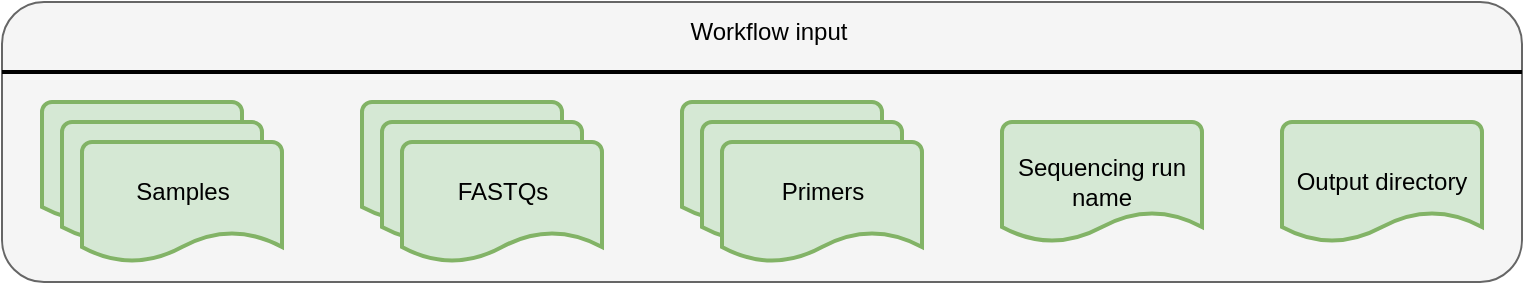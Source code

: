 <mxfile version="24.7.17">
  <diagram id="6a731a19-8d31-9384-78a2-239565b7b9f0" name="Page-1">
    <mxGraphModel dx="2074" dy="1098" grid="1" gridSize="10" guides="1" tooltips="1" connect="1" arrows="1" fold="1" page="1" pageScale="1" pageWidth="1169" pageHeight="827" background="none" math="0" shadow="0">
      <root>
        <mxCell id="0" />
        <mxCell id="1" parent="0" />
        <mxCell id="PwvHuBpC1ZCdnmNJ7vxb-147" value="" style="group" vertex="1" connectable="0" parent="1">
          <mxGeometry x="100" y="100" width="760" height="140" as="geometry" />
        </mxCell>
        <mxCell id="PwvHuBpC1ZCdnmNJ7vxb-145" value="" style="rounded=1;whiteSpace=wrap;html=1;align=center;fillColor=#f5f5f5;strokeColor=#666666;fontColor=#333333;" vertex="1" parent="PwvHuBpC1ZCdnmNJ7vxb-147">
          <mxGeometry width="760" height="140" as="geometry" />
        </mxCell>
        <mxCell id="PwvHuBpC1ZCdnmNJ7vxb-146" value="" style="endArrow=none;html=1;strokeWidth=2;rounded=0;exitX=0;exitY=0.25;exitDx=0;exitDy=0;entryX=1;entryY=0.25;entryDx=0;entryDy=0;" edge="1" parent="PwvHuBpC1ZCdnmNJ7vxb-147" source="PwvHuBpC1ZCdnmNJ7vxb-145" target="PwvHuBpC1ZCdnmNJ7vxb-145">
          <mxGeometry width="50" height="50" relative="1" as="geometry">
            <mxPoint x="1920.0" y="504.0" as="sourcePoint" />
            <mxPoint x="2120.0" y="434" as="targetPoint" />
          </mxGeometry>
        </mxCell>
        <mxCell id="PwvHuBpC1ZCdnmNJ7vxb-148" value="Workflow input" style="text;html=1;align=center;verticalAlign=middle;resizable=0;points=[];autosize=1;strokeColor=none;fillColor=none;" vertex="1" parent="PwvHuBpC1ZCdnmNJ7vxb-147">
          <mxGeometry x="332.503" width="100" height="30" as="geometry" />
        </mxCell>
        <mxCell id="PwvHuBpC1ZCdnmNJ7vxb-154" value="" style="group" vertex="1" connectable="0" parent="PwvHuBpC1ZCdnmNJ7vxb-147">
          <mxGeometry x="340" y="50" width="120" height="80" as="geometry" />
        </mxCell>
        <mxCell id="PwvHuBpC1ZCdnmNJ7vxb-155" value="" style="strokeWidth=2;html=1;shape=mxgraph.flowchart.document2;whiteSpace=wrap;size=0.25;fillColor=#d5e8d4;strokeColor=#82b366;" vertex="1" parent="PwvHuBpC1ZCdnmNJ7vxb-154">
          <mxGeometry width="100" height="60" as="geometry" />
        </mxCell>
        <mxCell id="PwvHuBpC1ZCdnmNJ7vxb-156" value="" style="strokeWidth=2;html=1;shape=mxgraph.flowchart.document2;whiteSpace=wrap;size=0.25;fillColor=#d5e8d4;strokeColor=#82b366;" vertex="1" parent="PwvHuBpC1ZCdnmNJ7vxb-154">
          <mxGeometry x="10" y="10" width="100" height="60" as="geometry" />
        </mxCell>
        <mxCell id="PwvHuBpC1ZCdnmNJ7vxb-157" value="" style="strokeWidth=2;html=1;shape=mxgraph.flowchart.document2;whiteSpace=wrap;size=0.25;fillColor=#d5e8d4;strokeColor=#82b366;" vertex="1" parent="PwvHuBpC1ZCdnmNJ7vxb-154">
          <mxGeometry x="20" y="20" width="100" height="60" as="geometry" />
        </mxCell>
        <mxCell id="PwvHuBpC1ZCdnmNJ7vxb-173" value="Primers" style="text;html=1;align=center;verticalAlign=middle;resizable=0;points=[];autosize=1;strokeColor=none;fillColor=none;" vertex="1" parent="PwvHuBpC1ZCdnmNJ7vxb-154">
          <mxGeometry x="40" y="30" width="60" height="30" as="geometry" />
        </mxCell>
        <mxCell id="PwvHuBpC1ZCdnmNJ7vxb-158" value="" style="group" vertex="1" connectable="0" parent="PwvHuBpC1ZCdnmNJ7vxb-147">
          <mxGeometry x="180" y="50" width="120" height="80" as="geometry" />
        </mxCell>
        <mxCell id="PwvHuBpC1ZCdnmNJ7vxb-159" value="" style="strokeWidth=2;html=1;shape=mxgraph.flowchart.document2;whiteSpace=wrap;size=0.25;fillColor=#d5e8d4;strokeColor=#82b366;" vertex="1" parent="PwvHuBpC1ZCdnmNJ7vxb-158">
          <mxGeometry width="100" height="60" as="geometry" />
        </mxCell>
        <mxCell id="PwvHuBpC1ZCdnmNJ7vxb-160" value="" style="strokeWidth=2;html=1;shape=mxgraph.flowchart.document2;whiteSpace=wrap;size=0.25;fillColor=#d5e8d4;strokeColor=#82b366;" vertex="1" parent="PwvHuBpC1ZCdnmNJ7vxb-158">
          <mxGeometry x="10" y="10" width="100" height="60" as="geometry" />
        </mxCell>
        <mxCell id="PwvHuBpC1ZCdnmNJ7vxb-161" value="" style="strokeWidth=2;html=1;shape=mxgraph.flowchart.document2;whiteSpace=wrap;size=0.25;fillColor=#d5e8d4;strokeColor=#82b366;" vertex="1" parent="PwvHuBpC1ZCdnmNJ7vxb-158">
          <mxGeometry x="20" y="20" width="100" height="60" as="geometry" />
        </mxCell>
        <mxCell id="PwvHuBpC1ZCdnmNJ7vxb-171" value="FASTQs" style="text;html=1;align=center;verticalAlign=middle;resizable=0;points=[];autosize=1;strokeColor=none;fillColor=none;" vertex="1" parent="PwvHuBpC1ZCdnmNJ7vxb-158">
          <mxGeometry x="35" y="30" width="70" height="30" as="geometry" />
        </mxCell>
        <mxCell id="PwvHuBpC1ZCdnmNJ7vxb-162" value="" style="group" vertex="1" connectable="0" parent="PwvHuBpC1ZCdnmNJ7vxb-147">
          <mxGeometry x="20" y="50" width="120" height="80" as="geometry" />
        </mxCell>
        <mxCell id="PwvHuBpC1ZCdnmNJ7vxb-163" value="" style="strokeWidth=2;html=1;shape=mxgraph.flowchart.document2;whiteSpace=wrap;size=0.25;fillColor=#d5e8d4;strokeColor=#82b366;" vertex="1" parent="PwvHuBpC1ZCdnmNJ7vxb-162">
          <mxGeometry width="100" height="60" as="geometry" />
        </mxCell>
        <mxCell id="PwvHuBpC1ZCdnmNJ7vxb-164" value="" style="strokeWidth=2;html=1;shape=mxgraph.flowchart.document2;whiteSpace=wrap;size=0.25;fillColor=#d5e8d4;strokeColor=#82b366;" vertex="1" parent="PwvHuBpC1ZCdnmNJ7vxb-162">
          <mxGeometry x="10" y="10" width="100" height="60" as="geometry" />
        </mxCell>
        <mxCell id="PwvHuBpC1ZCdnmNJ7vxb-165" value="" style="strokeWidth=2;html=1;shape=mxgraph.flowchart.document2;whiteSpace=wrap;size=0.25;fillColor=#d5e8d4;strokeColor=#82b366;" vertex="1" parent="PwvHuBpC1ZCdnmNJ7vxb-162">
          <mxGeometry x="20" y="20" width="100" height="60" as="geometry" />
        </mxCell>
        <mxCell id="PwvHuBpC1ZCdnmNJ7vxb-172" value="Samples" style="text;html=1;align=center;verticalAlign=middle;resizable=0;points=[];autosize=1;strokeColor=none;fillColor=none;" vertex="1" parent="PwvHuBpC1ZCdnmNJ7vxb-162">
          <mxGeometry x="35" y="30" width="70" height="30" as="geometry" />
        </mxCell>
        <mxCell id="PwvHuBpC1ZCdnmNJ7vxb-167" value="Output directory" style="strokeWidth=2;html=1;shape=mxgraph.flowchart.document2;whiteSpace=wrap;size=0.25;fillColor=#d5e8d4;strokeColor=#82b366;" vertex="1" parent="PwvHuBpC1ZCdnmNJ7vxb-147">
          <mxGeometry x="640" y="60" width="100" height="60" as="geometry" />
        </mxCell>
        <mxCell id="PwvHuBpC1ZCdnmNJ7vxb-170" value="Sequencing run name" style="strokeWidth=2;html=1;shape=mxgraph.flowchart.document2;whiteSpace=wrap;size=0.25;fillColor=#d5e8d4;strokeColor=#82b366;" vertex="1" parent="PwvHuBpC1ZCdnmNJ7vxb-147">
          <mxGeometry x="500" y="60" width="100" height="60" as="geometry" />
        </mxCell>
      </root>
    </mxGraphModel>
  </diagram>
</mxfile>
